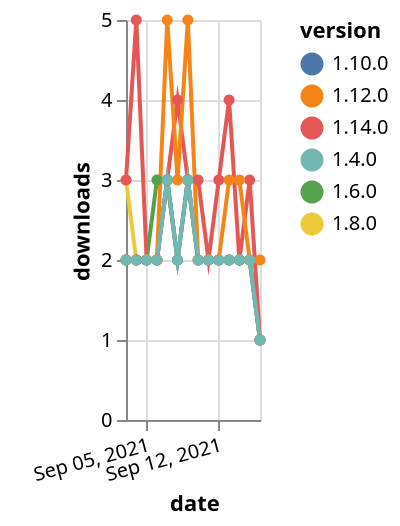 {"$schema": "https://vega.github.io/schema/vega-lite/v5.json", "description": "A simple bar chart with embedded data.", "data": {"values": [{"date": "2021-09-03", "total": 1702, "delta": 2, "version": "1.6.0"}, {"date": "2021-09-04", "total": 1704, "delta": 2, "version": "1.6.0"}, {"date": "2021-09-05", "total": 1706, "delta": 2, "version": "1.6.0"}, {"date": "2021-09-06", "total": 1709, "delta": 3, "version": "1.6.0"}, {"date": "2021-09-07", "total": 1712, "delta": 3, "version": "1.6.0"}, {"date": "2021-09-08", "total": 1714, "delta": 2, "version": "1.6.0"}, {"date": "2021-09-09", "total": 1717, "delta": 3, "version": "1.6.0"}, {"date": "2021-09-10", "total": 1719, "delta": 2, "version": "1.6.0"}, {"date": "2021-09-11", "total": 1721, "delta": 2, "version": "1.6.0"}, {"date": "2021-09-12", "total": 1723, "delta": 2, "version": "1.6.0"}, {"date": "2021-09-13", "total": 1725, "delta": 2, "version": "1.6.0"}, {"date": "2021-09-14", "total": 1727, "delta": 2, "version": "1.6.0"}, {"date": "2021-09-15", "total": 1729, "delta": 2, "version": "1.6.0"}, {"date": "2021-09-16", "total": 1730, "delta": 1, "version": "1.6.0"}, {"date": "2021-09-03", "total": 1548, "delta": 3, "version": "1.8.0"}, {"date": "2021-09-04", "total": 1550, "delta": 2, "version": "1.8.0"}, {"date": "2021-09-05", "total": 1552, "delta": 2, "version": "1.8.0"}, {"date": "2021-09-06", "total": 1554, "delta": 2, "version": "1.8.0"}, {"date": "2021-09-07", "total": 1557, "delta": 3, "version": "1.8.0"}, {"date": "2021-09-08", "total": 1559, "delta": 2, "version": "1.8.0"}, {"date": "2021-09-09", "total": 1562, "delta": 3, "version": "1.8.0"}, {"date": "2021-09-10", "total": 1564, "delta": 2, "version": "1.8.0"}, {"date": "2021-09-11", "total": 1566, "delta": 2, "version": "1.8.0"}, {"date": "2021-09-12", "total": 1568, "delta": 2, "version": "1.8.0"}, {"date": "2021-09-13", "total": 1570, "delta": 2, "version": "1.8.0"}, {"date": "2021-09-14", "total": 1572, "delta": 2, "version": "1.8.0"}, {"date": "2021-09-15", "total": 1574, "delta": 2, "version": "1.8.0"}, {"date": "2021-09-16", "total": 1575, "delta": 1, "version": "1.8.0"}, {"date": "2021-09-03", "total": 1072, "delta": 2, "version": "1.10.0"}, {"date": "2021-09-04", "total": 1074, "delta": 2, "version": "1.10.0"}, {"date": "2021-09-05", "total": 1076, "delta": 2, "version": "1.10.0"}, {"date": "2021-09-06", "total": 1078, "delta": 2, "version": "1.10.0"}, {"date": "2021-09-07", "total": 1081, "delta": 3, "version": "1.10.0"}, {"date": "2021-09-08", "total": 1083, "delta": 2, "version": "1.10.0"}, {"date": "2021-09-09", "total": 1086, "delta": 3, "version": "1.10.0"}, {"date": "2021-09-10", "total": 1088, "delta": 2, "version": "1.10.0"}, {"date": "2021-09-11", "total": 1090, "delta": 2, "version": "1.10.0"}, {"date": "2021-09-12", "total": 1092, "delta": 2, "version": "1.10.0"}, {"date": "2021-09-13", "total": 1094, "delta": 2, "version": "1.10.0"}, {"date": "2021-09-14", "total": 1096, "delta": 2, "version": "1.10.0"}, {"date": "2021-09-15", "total": 1098, "delta": 2, "version": "1.10.0"}, {"date": "2021-09-16", "total": 1099, "delta": 1, "version": "1.10.0"}, {"date": "2021-09-03", "total": 238, "delta": 3, "version": "1.14.0"}, {"date": "2021-09-04", "total": 243, "delta": 5, "version": "1.14.0"}, {"date": "2021-09-05", "total": 245, "delta": 2, "version": "1.14.0"}, {"date": "2021-09-06", "total": 247, "delta": 2, "version": "1.14.0"}, {"date": "2021-09-07", "total": 250, "delta": 3, "version": "1.14.0"}, {"date": "2021-09-08", "total": 254, "delta": 4, "version": "1.14.0"}, {"date": "2021-09-09", "total": 257, "delta": 3, "version": "1.14.0"}, {"date": "2021-09-10", "total": 260, "delta": 3, "version": "1.14.0"}, {"date": "2021-09-11", "total": 262, "delta": 2, "version": "1.14.0"}, {"date": "2021-09-12", "total": 265, "delta": 3, "version": "1.14.0"}, {"date": "2021-09-13", "total": 269, "delta": 4, "version": "1.14.0"}, {"date": "2021-09-14", "total": 271, "delta": 2, "version": "1.14.0"}, {"date": "2021-09-15", "total": 274, "delta": 3, "version": "1.14.0"}, {"date": "2021-09-16", "total": 275, "delta": 1, "version": "1.14.0"}, {"date": "2021-09-03", "total": 1042, "delta": 2, "version": "1.12.0"}, {"date": "2021-09-04", "total": 1044, "delta": 2, "version": "1.12.0"}, {"date": "2021-09-05", "total": 1046, "delta": 2, "version": "1.12.0"}, {"date": "2021-09-06", "total": 1048, "delta": 2, "version": "1.12.0"}, {"date": "2021-09-07", "total": 1053, "delta": 5, "version": "1.12.0"}, {"date": "2021-09-08", "total": 1056, "delta": 3, "version": "1.12.0"}, {"date": "2021-09-09", "total": 1061, "delta": 5, "version": "1.12.0"}, {"date": "2021-09-10", "total": 1063, "delta": 2, "version": "1.12.0"}, {"date": "2021-09-11", "total": 1065, "delta": 2, "version": "1.12.0"}, {"date": "2021-09-12", "total": 1067, "delta": 2, "version": "1.12.0"}, {"date": "2021-09-13", "total": 1070, "delta": 3, "version": "1.12.0"}, {"date": "2021-09-14", "total": 1073, "delta": 3, "version": "1.12.0"}, {"date": "2021-09-15", "total": 1075, "delta": 2, "version": "1.12.0"}, {"date": "2021-09-16", "total": 1077, "delta": 2, "version": "1.12.0"}, {"date": "2021-09-03", "total": 2096, "delta": 2, "version": "1.4.0"}, {"date": "2021-09-04", "total": 2098, "delta": 2, "version": "1.4.0"}, {"date": "2021-09-05", "total": 2100, "delta": 2, "version": "1.4.0"}, {"date": "2021-09-06", "total": 2102, "delta": 2, "version": "1.4.0"}, {"date": "2021-09-07", "total": 2105, "delta": 3, "version": "1.4.0"}, {"date": "2021-09-08", "total": 2107, "delta": 2, "version": "1.4.0"}, {"date": "2021-09-09", "total": 2110, "delta": 3, "version": "1.4.0"}, {"date": "2021-09-10", "total": 2112, "delta": 2, "version": "1.4.0"}, {"date": "2021-09-11", "total": 2114, "delta": 2, "version": "1.4.0"}, {"date": "2021-09-12", "total": 2116, "delta": 2, "version": "1.4.0"}, {"date": "2021-09-13", "total": 2118, "delta": 2, "version": "1.4.0"}, {"date": "2021-09-14", "total": 2120, "delta": 2, "version": "1.4.0"}, {"date": "2021-09-15", "total": 2122, "delta": 2, "version": "1.4.0"}, {"date": "2021-09-16", "total": 2123, "delta": 1, "version": "1.4.0"}]}, "width": "container", "mark": {"type": "line", "point": {"filled": true}}, "encoding": {"x": {"field": "date", "type": "temporal", "timeUnit": "yearmonthdate", "title": "date", "axis": {"labelAngle": -15}}, "y": {"field": "delta", "type": "quantitative", "title": "downloads"}, "color": {"field": "version", "type": "nominal"}, "tooltip": {"field": "delta"}}}